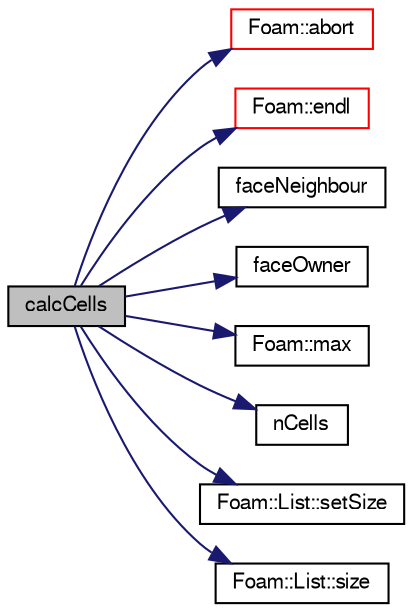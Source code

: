 digraph "calcCells"
{
  bgcolor="transparent";
  edge [fontname="FreeSans",fontsize="10",labelfontname="FreeSans",labelfontsize="10"];
  node [fontname="FreeSans",fontsize="10",shape=record];
  rankdir="LR";
  Node33784 [label="calcCells",height=0.2,width=0.4,color="black", fillcolor="grey75", style="filled", fontcolor="black"];
  Node33784 -> Node33785 [color="midnightblue",fontsize="10",style="solid",fontname="FreeSans"];
  Node33785 [label="Foam::abort",height=0.2,width=0.4,color="red",URL="$a21124.html#a447107a607d03e417307c203fa5fb44b"];
  Node33784 -> Node33793 [color="midnightblue",fontsize="10",style="solid",fontname="FreeSans"];
  Node33793 [label="Foam::endl",height=0.2,width=0.4,color="red",URL="$a21124.html#a2db8fe02a0d3909e9351bb4275b23ce4",tooltip="Add newline and flush stream. "];
  Node33784 -> Node33828 [color="midnightblue",fontsize="10",style="solid",fontname="FreeSans"];
  Node33828 [label="faceNeighbour",height=0.2,width=0.4,color="black",URL="$a27530.html#acd9489a2ac1ec02451fef1f415386694",tooltip="Face face-neighbour addressing. "];
  Node33784 -> Node33829 [color="midnightblue",fontsize="10",style="solid",fontname="FreeSans"];
  Node33829 [label="faceOwner",height=0.2,width=0.4,color="black",URL="$a27530.html#a95a88187f795e30779aa3bac679d9bfc",tooltip="Face face-owner addresing. "];
  Node33784 -> Node33830 [color="midnightblue",fontsize="10",style="solid",fontname="FreeSans"];
  Node33830 [label="Foam::max",height=0.2,width=0.4,color="black",URL="$a21124.html#ac993e906cf2774ae77e666bc24e81733"];
  Node33784 -> Node33831 [color="midnightblue",fontsize="10",style="solid",fontname="FreeSans"];
  Node33831 [label="nCells",height=0.2,width=0.4,color="black",URL="$a27530.html#a13b94bdb0926552bf78ad5210a73a3d5"];
  Node33784 -> Node33832 [color="midnightblue",fontsize="10",style="solid",fontname="FreeSans"];
  Node33832 [label="Foam::List::setSize",height=0.2,width=0.4,color="black",URL="$a25694.html#aedb985ffeaf1bdbfeccc2a8730405703",tooltip="Reset size of List. "];
  Node33784 -> Node33833 [color="midnightblue",fontsize="10",style="solid",fontname="FreeSans"];
  Node33833 [label="Foam::List::size",height=0.2,width=0.4,color="black",URL="$a25694.html#a8a5f6fa29bd4b500caf186f60245b384",tooltip="Override size to be inconsistent with allocated storage. "];
}
